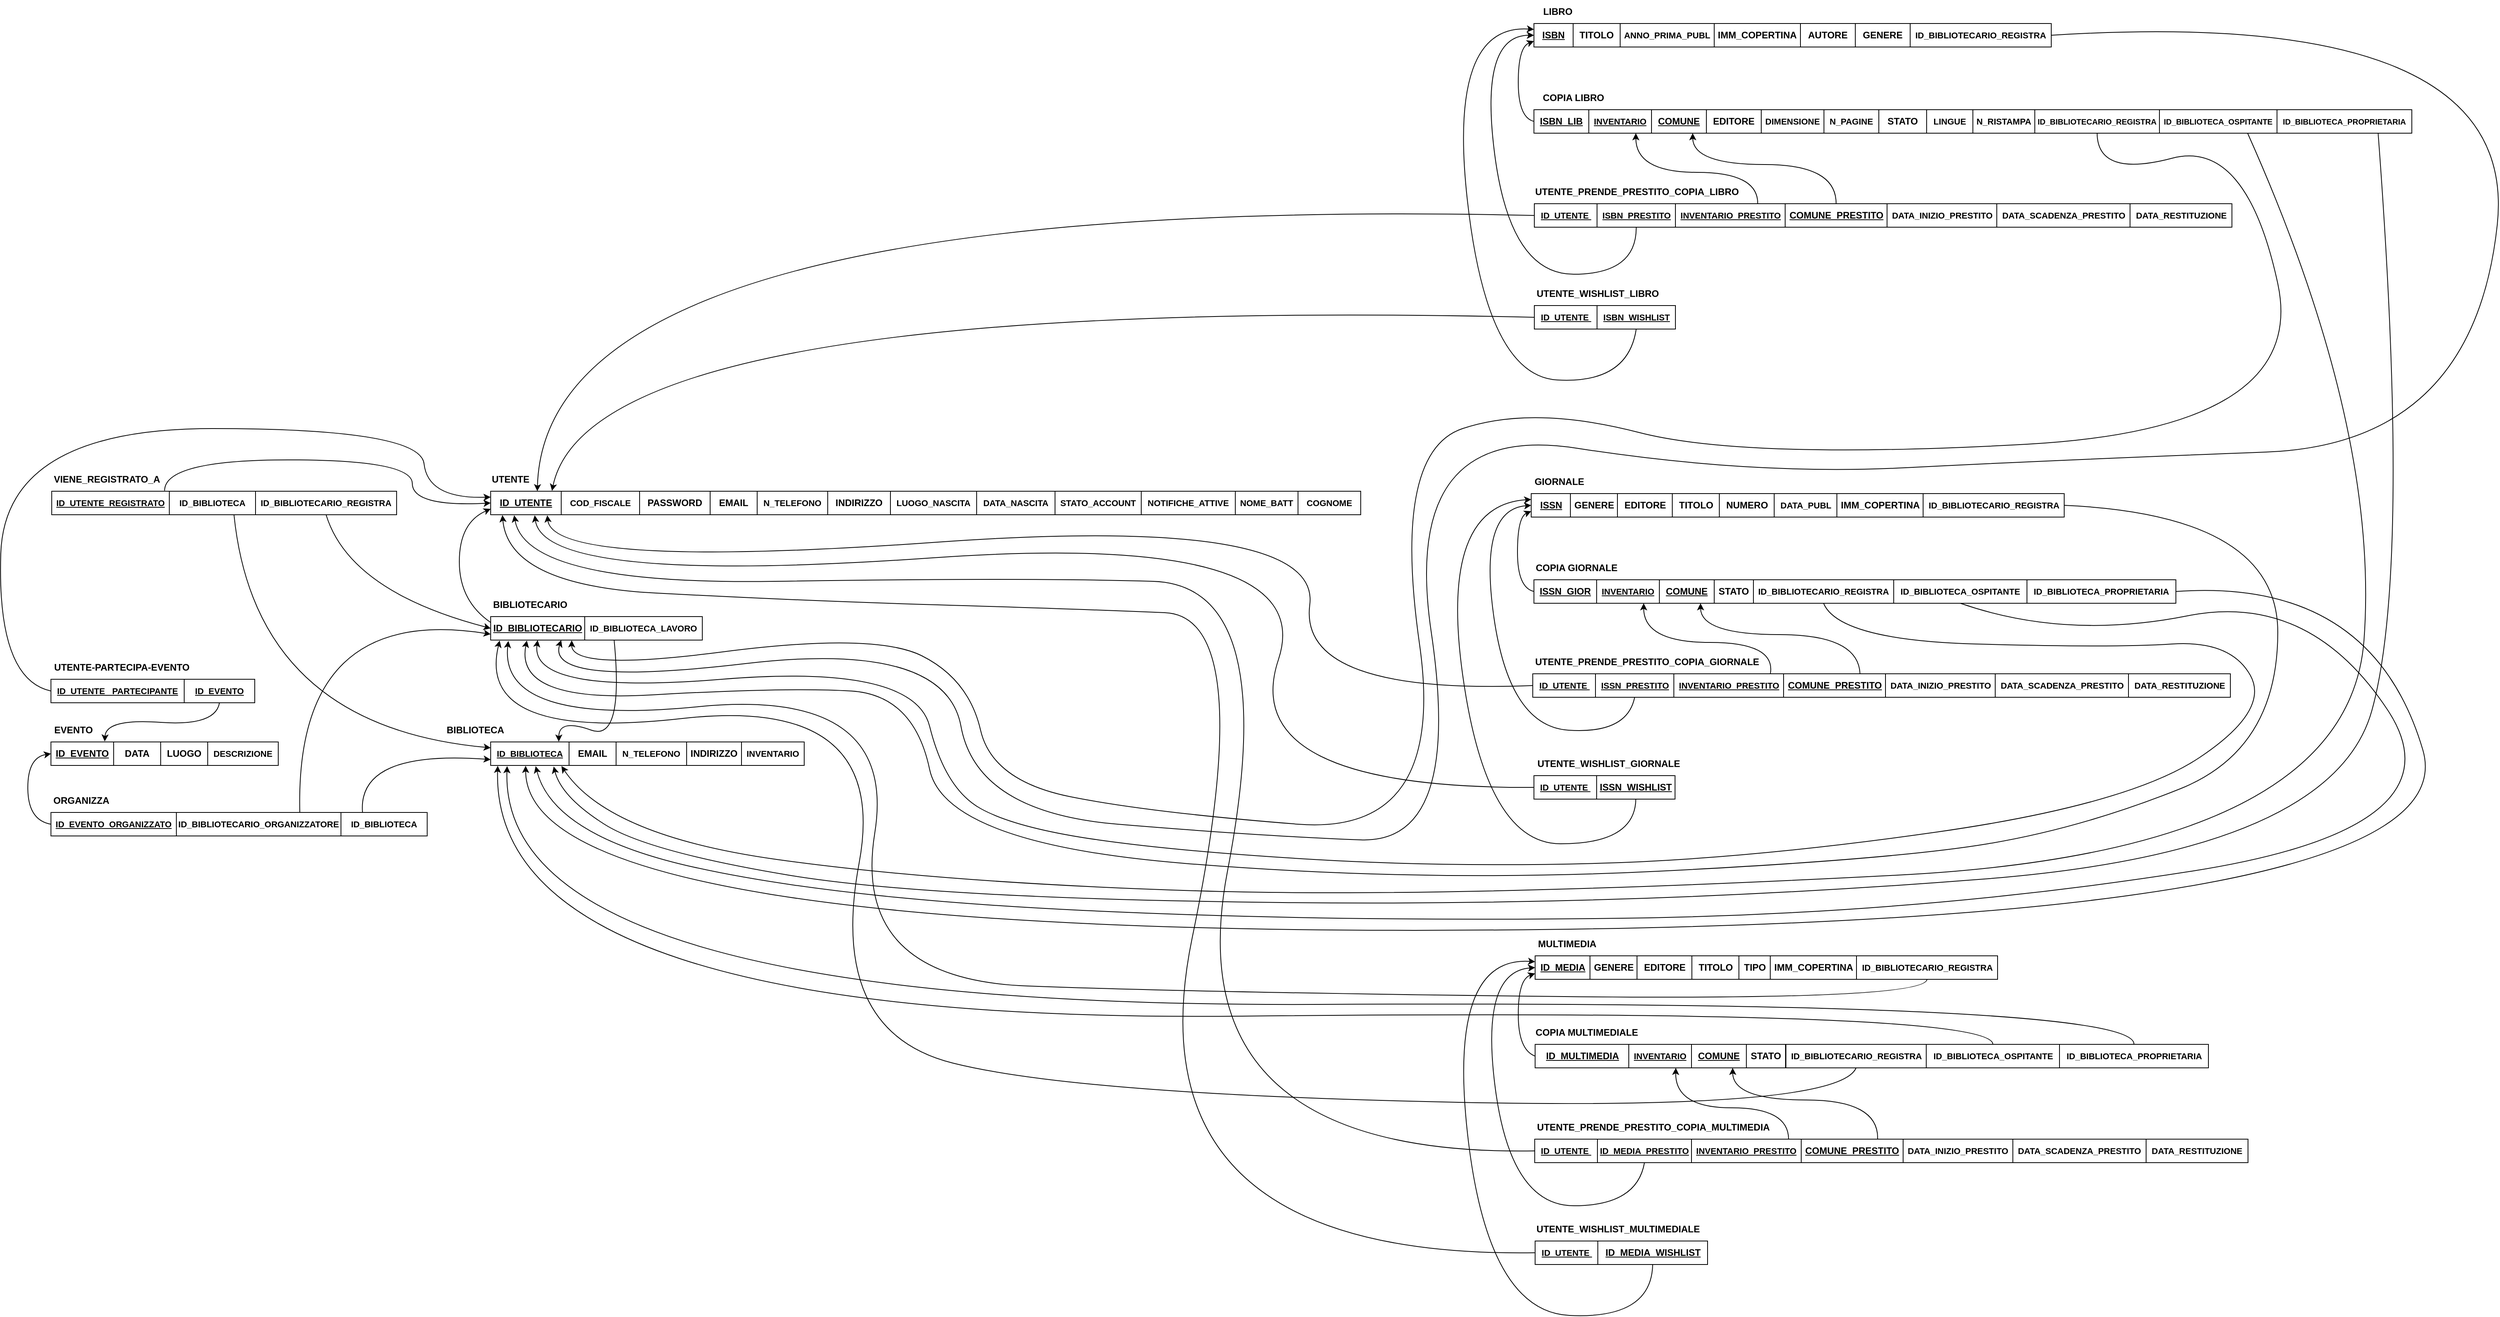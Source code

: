 <mxfile version="24.4.6" type="device">
  <diagram name="Pagina-1" id="ktEf_4U4YzZxbjqcMryV">
    <mxGraphModel dx="2763" dy="1759" grid="1" gridSize="10" guides="1" tooltips="1" connect="1" arrows="1" fold="1" page="1" pageScale="1" pageWidth="1169" pageHeight="827" math="0" shadow="0">
      <root>
        <mxCell id="0" />
        <mxCell id="1" parent="0" />
        <mxCell id="e0Iiw-6yV6Ac_-cYkG5h-1" value="&lt;b&gt;&lt;u&gt;ID_UTENTE&lt;/u&gt;&lt;/b&gt;" style="whiteSpace=wrap;html=1;align=center;" parent="1" vertex="1">
          <mxGeometry x="-210" y="87" width="90" height="30" as="geometry" />
        </mxCell>
        <mxCell id="e0Iiw-6yV6Ac_-cYkG5h-2" value="&lt;b&gt;UTENTE&lt;/b&gt;" style="text;html=1;align=center;verticalAlign=middle;resizable=0;points=[];autosize=1;strokeColor=none;fillColor=none;" parent="1" vertex="1">
          <mxGeometry x="-220" y="57" width="70" height="30" as="geometry" />
        </mxCell>
        <mxCell id="e0Iiw-6yV6Ac_-cYkG5h-3" value="&lt;b&gt;&lt;font style=&quot;font-size: 11px;&quot;&gt;COD_FISCALE&lt;/font&gt;&lt;/b&gt;" style="whiteSpace=wrap;html=1;align=center;" parent="1" vertex="1">
          <mxGeometry x="-120" y="87" width="100" height="30" as="geometry" />
        </mxCell>
        <mxCell id="e0Iiw-6yV6Ac_-cYkG5h-5" value="&lt;b&gt;PASSWORD&lt;/b&gt;" style="whiteSpace=wrap;html=1;align=center;" parent="1" vertex="1">
          <mxGeometry x="-20" y="87" width="90" height="30" as="geometry" />
        </mxCell>
        <mxCell id="e0Iiw-6yV6Ac_-cYkG5h-6" value="&lt;b&gt;EMAIL&lt;/b&gt;" style="whiteSpace=wrap;html=1;align=center;" parent="1" vertex="1">
          <mxGeometry x="70" y="87" width="60" height="30" as="geometry" />
        </mxCell>
        <mxCell id="e0Iiw-6yV6Ac_-cYkG5h-7" value="&lt;b style=&quot;font-size: 11px;&quot;&gt;N_TELEFONO&lt;/b&gt;" style="whiteSpace=wrap;html=1;align=center;" parent="1" vertex="1">
          <mxGeometry x="130" y="87" width="90" height="30" as="geometry" />
        </mxCell>
        <mxCell id="e0Iiw-6yV6Ac_-cYkG5h-8" value="&lt;b&gt;INDIRIZZO&lt;/b&gt;" style="whiteSpace=wrap;html=1;align=center;" parent="1" vertex="1">
          <mxGeometry x="220" y="87" width="80" height="30" as="geometry" />
        </mxCell>
        <mxCell id="e0Iiw-6yV6Ac_-cYkG5h-9" value="&lt;b style=&quot;font-size: 11px;&quot;&gt;LUOGO_NASCITA&lt;/b&gt;" style="whiteSpace=wrap;html=1;align=center;" parent="1" vertex="1">
          <mxGeometry x="300" y="87" width="110" height="30" as="geometry" />
        </mxCell>
        <mxCell id="e0Iiw-6yV6Ac_-cYkG5h-10" value="&lt;b style=&quot;font-size: 11px;&quot;&gt;DATA_NASCITA&lt;/b&gt;" style="whiteSpace=wrap;html=1;align=center;" parent="1" vertex="1">
          <mxGeometry x="410" y="87" width="100" height="30" as="geometry" />
        </mxCell>
        <mxCell id="e0Iiw-6yV6Ac_-cYkG5h-11" value="&lt;b style=&quot;font-size: 11px;&quot;&gt;STATO_ACCOUNT&lt;/b&gt;" style="whiteSpace=wrap;html=1;align=center;" parent="1" vertex="1">
          <mxGeometry x="510" y="87" width="110" height="30" as="geometry" />
        </mxCell>
        <mxCell id="e0Iiw-6yV6Ac_-cYkG5h-12" value="&lt;b style=&quot;font-size: 11px;&quot;&gt;NOTIFICHE_ATTIVE&lt;/b&gt;" style="whiteSpace=wrap;html=1;align=center;" parent="1" vertex="1">
          <mxGeometry x="620" y="87" width="120" height="30" as="geometry" />
        </mxCell>
        <mxCell id="e0Iiw-6yV6Ac_-cYkG5h-13" value="&lt;b style=&quot;font-size: 11px;&quot;&gt;NOME_BATT&lt;/b&gt;" style="whiteSpace=wrap;html=1;align=center;" parent="1" vertex="1">
          <mxGeometry x="740" y="87" width="80" height="30" as="geometry" />
        </mxCell>
        <mxCell id="e0Iiw-6yV6Ac_-cYkG5h-14" value="&lt;b style=&quot;font-size: 11px;&quot;&gt;COGNOME&lt;/b&gt;" style="whiteSpace=wrap;html=1;align=center;" parent="1" vertex="1">
          <mxGeometry x="820" y="87" width="80" height="30" as="geometry" />
        </mxCell>
        <mxCell id="e0Iiw-6yV6Ac_-cYkG5h-15" value="&lt;b&gt;&lt;u&gt;ID_BIBLIOTECARIO&lt;/u&gt;&lt;/b&gt;" style="whiteSpace=wrap;html=1;align=center;" parent="1" vertex="1">
          <mxGeometry x="-210" y="247" width="120" height="30" as="geometry" />
        </mxCell>
        <mxCell id="e0Iiw-6yV6Ac_-cYkG5h-16" value="&lt;b style=&quot;font-size: 11px;&quot;&gt;ID_BIBLIOTECA_LAVORO&lt;/b&gt;" style="whiteSpace=wrap;html=1;align=center;" parent="1" vertex="1">
          <mxGeometry x="-90" y="247" width="150" height="30" as="geometry" />
        </mxCell>
        <mxCell id="e0Iiw-6yV6Ac_-cYkG5h-17" value="&lt;b&gt;BIBLIOTECARIO&lt;/b&gt;" style="text;html=1;align=center;verticalAlign=middle;resizable=0;points=[];autosize=1;strokeColor=none;fillColor=none;" parent="1" vertex="1">
          <mxGeometry x="-220" y="217" width="120" height="30" as="geometry" />
        </mxCell>
        <mxCell id="e0Iiw-6yV6Ac_-cYkG5h-18" value="&lt;b style=&quot;font-size: 11px;&quot;&gt;&lt;u&gt;ID_BIBLIOTECA&lt;/u&gt;&lt;/b&gt;" style="whiteSpace=wrap;html=1;align=center;" parent="1" vertex="1">
          <mxGeometry x="-210" y="407" width="100" height="30" as="geometry" />
        </mxCell>
        <mxCell id="e0Iiw-6yV6Ac_-cYkG5h-19" value="&lt;b&gt;&lt;font style=&quot;font-size: 12px;&quot;&gt;EMAIL&lt;/font&gt;&lt;/b&gt;" style="whiteSpace=wrap;html=1;align=center;" parent="1" vertex="1">
          <mxGeometry x="-110" y="407" width="60" height="30" as="geometry" />
        </mxCell>
        <mxCell id="e0Iiw-6yV6Ac_-cYkG5h-22" value="&lt;b&gt;&lt;font style=&quot;font-size: 11px;&quot;&gt;N_TELEFONO&lt;/font&gt;&lt;/b&gt;" style="whiteSpace=wrap;html=1;align=center;" parent="1" vertex="1">
          <mxGeometry x="-50" y="407" width="90" height="30" as="geometry" />
        </mxCell>
        <mxCell id="e0Iiw-6yV6Ac_-cYkG5h-23" value="&lt;b&gt;&lt;font style=&quot;font-size: 12px;&quot;&gt;INDIRIZZO&lt;/font&gt;&lt;/b&gt;" style="whiteSpace=wrap;html=1;align=center;" parent="1" vertex="1">
          <mxGeometry x="40" y="407" width="70" height="30" as="geometry" />
        </mxCell>
        <mxCell id="e0Iiw-6yV6Ac_-cYkG5h-24" value="&lt;b&gt;&lt;font style=&quot;font-size: 11px;&quot;&gt;INVENTARIO&lt;/font&gt;&lt;/b&gt;" style="whiteSpace=wrap;html=1;align=center;" parent="1" vertex="1">
          <mxGeometry x="110" y="407" width="80" height="30" as="geometry" />
        </mxCell>
        <mxCell id="e0Iiw-6yV6Ac_-cYkG5h-25" value="&lt;b&gt;BIBLIOTECA&lt;/b&gt;" style="text;html=1;align=center;verticalAlign=middle;resizable=0;points=[];autosize=1;strokeColor=none;fillColor=none;" parent="1" vertex="1">
          <mxGeometry x="-280" y="377" width="100" height="30" as="geometry" />
        </mxCell>
        <mxCell id="e0Iiw-6yV6Ac_-cYkG5h-26" value="&lt;b&gt;&amp;nbsp; EVENTO&lt;/b&gt;" style="text;html=1;align=center;verticalAlign=middle;resizable=0;points=[];autosize=1;strokeColor=none;fillColor=none;" parent="1" vertex="1">
          <mxGeometry x="-786" y="377" width="80" height="30" as="geometry" />
        </mxCell>
        <mxCell id="e0Iiw-6yV6Ac_-cYkG5h-27" value="&lt;b&gt;&lt;u&gt;ID_EVENTO&lt;/u&gt;&lt;/b&gt;" style="whiteSpace=wrap;html=1;align=center;" parent="1" vertex="1">
          <mxGeometry x="-771" y="407" width="80" height="30" as="geometry" />
        </mxCell>
        <mxCell id="e0Iiw-6yV6Ac_-cYkG5h-28" value="&lt;b&gt;&lt;font style=&quot;font-size: 12px;&quot;&gt;DATA&lt;/font&gt;&lt;/b&gt;" style="whiteSpace=wrap;html=1;align=center;" parent="1" vertex="1">
          <mxGeometry x="-691" y="407" width="60" height="30" as="geometry" />
        </mxCell>
        <mxCell id="e0Iiw-6yV6Ac_-cYkG5h-29" value="&lt;b&gt;&lt;font style=&quot;font-size: 12px;&quot;&gt;LUOGO&lt;/font&gt;&lt;/b&gt;" style="whiteSpace=wrap;html=1;align=center;" parent="1" vertex="1">
          <mxGeometry x="-631" y="407" width="60" height="30" as="geometry" />
        </mxCell>
        <mxCell id="e0Iiw-6yV6Ac_-cYkG5h-30" value="&lt;b&gt;&lt;font style=&quot;font-size: 11px;&quot;&gt;DESCRIZIONE&lt;/font&gt;&lt;/b&gt;" style="whiteSpace=wrap;html=1;align=center;" parent="1" vertex="1">
          <mxGeometry x="-571" y="407" width="90" height="30" as="geometry" />
        </mxCell>
        <mxCell id="e0Iiw-6yV6Ac_-cYkG5h-31" value="&lt;b&gt;&lt;u&gt;ISBN&lt;/u&gt;&lt;/b&gt;" style="whiteSpace=wrap;html=1;align=center;" parent="1" vertex="1">
          <mxGeometry x="1121" y="-510" width="50" height="30" as="geometry" />
        </mxCell>
        <mxCell id="e0Iiw-6yV6Ac_-cYkG5h-32" value="&lt;b&gt;TITOLO&lt;/b&gt;" style="whiteSpace=wrap;html=1;align=center;" parent="1" vertex="1">
          <mxGeometry x="1171" y="-510" width="60" height="30" as="geometry" />
        </mxCell>
        <mxCell id="e0Iiw-6yV6Ac_-cYkG5h-33" value="&lt;b style=&quot;font-size: 11px;&quot;&gt;ANNO_PRIMA_PUBL&lt;/b&gt;" style="whiteSpace=wrap;html=1;align=center;" parent="1" vertex="1">
          <mxGeometry x="1231" y="-510" width="120" height="30" as="geometry" />
        </mxCell>
        <mxCell id="e0Iiw-6yV6Ac_-cYkG5h-34" value="&lt;b&gt;IMM_COPERTINA&lt;/b&gt;" style="whiteSpace=wrap;html=1;align=center;" parent="1" vertex="1">
          <mxGeometry x="1351" y="-510" width="110" height="30" as="geometry" />
        </mxCell>
        <mxCell id="e0Iiw-6yV6Ac_-cYkG5h-35" value="&lt;b&gt;AUTORE&lt;/b&gt;" style="whiteSpace=wrap;html=1;align=center;" parent="1" vertex="1">
          <mxGeometry x="1461" y="-510" width="70" height="30" as="geometry" />
        </mxCell>
        <mxCell id="e0Iiw-6yV6Ac_-cYkG5h-36" value="&lt;b&gt;GENERE&lt;/b&gt;" style="whiteSpace=wrap;html=1;align=center;" parent="1" vertex="1">
          <mxGeometry x="1531" y="-510" width="70" height="30" as="geometry" />
        </mxCell>
        <mxCell id="e0Iiw-6yV6Ac_-cYkG5h-38" value="&lt;b&gt;&lt;font style=&quot;font-size: 11px;&quot;&gt;ID_BIBLIOTECARIO_REGISTRA&lt;/font&gt;&lt;/b&gt;" style="whiteSpace=wrap;html=1;align=center;" parent="1" vertex="1">
          <mxGeometry x="1601" y="-510" width="180" height="30" as="geometry" />
        </mxCell>
        <mxCell id="e0Iiw-6yV6Ac_-cYkG5h-39" value="&lt;b&gt;LIBRO&lt;/b&gt;" style="text;html=1;align=center;verticalAlign=middle;resizable=0;points=[];autosize=1;strokeColor=none;fillColor=none;" parent="1" vertex="1">
          <mxGeometry x="1121" y="-540" width="60" height="30" as="geometry" />
        </mxCell>
        <mxCell id="e0Iiw-6yV6Ac_-cYkG5h-40" value="&lt;b&gt;&lt;u&gt;ISBN_LIB&lt;/u&gt;&lt;/b&gt;" style="whiteSpace=wrap;html=1;align=center;" parent="1" vertex="1">
          <mxGeometry x="1121" y="-400" width="70" height="30" as="geometry" />
        </mxCell>
        <mxCell id="e0Iiw-6yV6Ac_-cYkG5h-41" value="&lt;b&gt;&lt;u&gt;&lt;font style=&quot;font-size: 11px;&quot;&gt;INVENTARIO&lt;/font&gt;&lt;/u&gt;&lt;/b&gt;" style="whiteSpace=wrap;html=1;align=center;" parent="1" vertex="1">
          <mxGeometry x="1191" y="-400" width="80" height="30" as="geometry" />
        </mxCell>
        <mxCell id="e0Iiw-6yV6Ac_-cYkG5h-42" value="&lt;b&gt;&lt;u&gt;COMUNE&lt;/u&gt;&lt;/b&gt;" style="whiteSpace=wrap;html=1;align=center;" parent="1" vertex="1">
          <mxGeometry x="1271" y="-400" width="70" height="30" as="geometry" />
        </mxCell>
        <mxCell id="e0Iiw-6yV6Ac_-cYkG5h-43" value="&lt;b&gt;EDITORE&lt;/b&gt;" style="whiteSpace=wrap;html=1;align=center;" parent="1" vertex="1">
          <mxGeometry x="1341" y="-400" width="70" height="30" as="geometry" />
        </mxCell>
        <mxCell id="e0Iiw-6yV6Ac_-cYkG5h-44" value="&lt;b&gt;&lt;font style=&quot;font-size: 11px;&quot;&gt;DIMENSIONE&lt;/font&gt;&lt;/b&gt;" style="whiteSpace=wrap;html=1;align=center;" parent="1" vertex="1">
          <mxGeometry x="1411" y="-400" width="80" height="30" as="geometry" />
        </mxCell>
        <mxCell id="e0Iiw-6yV6Ac_-cYkG5h-45" value="&lt;b&gt;&lt;font style=&quot;font-size: 11px;&quot;&gt;N_PAGINE&lt;/font&gt;&lt;/b&gt;" style="whiteSpace=wrap;html=1;align=center;" parent="1" vertex="1">
          <mxGeometry x="1491" y="-400" width="70" height="30" as="geometry" />
        </mxCell>
        <mxCell id="e0Iiw-6yV6Ac_-cYkG5h-46" value="&lt;b&gt;STATO&lt;/b&gt;" style="whiteSpace=wrap;html=1;align=center;" parent="1" vertex="1">
          <mxGeometry x="1561" y="-400" width="61" height="30" as="geometry" />
        </mxCell>
        <mxCell id="e0Iiw-6yV6Ac_-cYkG5h-47" value="&lt;b&gt;&lt;font style=&quot;font-size: 11px;&quot;&gt;LINGUE&lt;/font&gt;&lt;/b&gt;" style="whiteSpace=wrap;html=1;align=center;" parent="1" vertex="1">
          <mxGeometry x="1622" y="-400" width="59" height="30" as="geometry" />
        </mxCell>
        <mxCell id="e0Iiw-6yV6Ac_-cYkG5h-48" value="&lt;b&gt;&lt;font style=&quot;font-size: 11px;&quot;&gt;N_RISTAMPA&lt;/font&gt;&lt;/b&gt;" style="whiteSpace=wrap;html=1;align=center;" parent="1" vertex="1">
          <mxGeometry x="1681" y="-400" width="79" height="30" as="geometry" />
        </mxCell>
        <mxCell id="e0Iiw-6yV6Ac_-cYkG5h-50" value="&lt;b&gt;&lt;font style=&quot;font-size: 10px;&quot;&gt;ID_BIBLIOTECARIO_REGISTRA&lt;/font&gt;&lt;/b&gt;" style="whiteSpace=wrap;html=1;align=center;" parent="1" vertex="1">
          <mxGeometry x="1760" y="-400" width="159" height="30" as="geometry" />
        </mxCell>
        <mxCell id="e0Iiw-6yV6Ac_-cYkG5h-51" value="&lt;b style=&quot;&quot;&gt;&lt;font style=&quot;font-size: 10px;&quot;&gt;ID_BIBLIOTECA_OSPITANTE&lt;/font&gt;&lt;/b&gt;" style="whiteSpace=wrap;html=1;align=center;" parent="1" vertex="1">
          <mxGeometry x="1919" y="-400" width="150" height="30" as="geometry" />
        </mxCell>
        <mxCell id="e0Iiw-6yV6Ac_-cYkG5h-52" value="&lt;b style=&quot;&quot;&gt;&lt;font style=&quot;font-size: 10px;&quot;&gt;ID_BIBLIOTECA_PROPRIETARIA&lt;/font&gt;&lt;/b&gt;" style="whiteSpace=wrap;html=1;align=center;" parent="1" vertex="1">
          <mxGeometry x="2069" y="-400" width="172" height="30" as="geometry" />
        </mxCell>
        <mxCell id="e0Iiw-6yV6Ac_-cYkG5h-53" value="&lt;b&gt;COPIA LIBRO&lt;/b&gt;" style="text;html=1;align=center;verticalAlign=middle;resizable=0;points=[];autosize=1;strokeColor=none;fillColor=none;" parent="1" vertex="1">
          <mxGeometry x="1121" y="-430" width="100" height="30" as="geometry" />
        </mxCell>
        <mxCell id="e0Iiw-6yV6Ac_-cYkG5h-54" value="&lt;b&gt;&lt;u&gt;ISSN&lt;/u&gt;&lt;/b&gt;" style="whiteSpace=wrap;html=1;align=center;" parent="1" vertex="1">
          <mxGeometry x="1117.5" y="90" width="50" height="30" as="geometry" />
        </mxCell>
        <mxCell id="e0Iiw-6yV6Ac_-cYkG5h-55" value="&lt;b&gt;GENERE&lt;/b&gt;" style="whiteSpace=wrap;html=1;align=center;" parent="1" vertex="1">
          <mxGeometry x="1167.5" y="90" width="60" height="30" as="geometry" />
        </mxCell>
        <mxCell id="e0Iiw-6yV6Ac_-cYkG5h-56" value="&lt;b&gt;EDITORE&lt;/b&gt;" style="whiteSpace=wrap;html=1;align=center;" parent="1" vertex="1">
          <mxGeometry x="1227.5" y="90" width="70" height="30" as="geometry" />
        </mxCell>
        <mxCell id="e0Iiw-6yV6Ac_-cYkG5h-57" value="&lt;b&gt;TITOLO&lt;/b&gt;" style="whiteSpace=wrap;html=1;align=center;" parent="1" vertex="1">
          <mxGeometry x="1297.5" y="90" width="60" height="30" as="geometry" />
        </mxCell>
        <mxCell id="e0Iiw-6yV6Ac_-cYkG5h-60" value="&lt;b&gt;NUMERO&lt;/b&gt;" style="whiteSpace=wrap;html=1;align=center;" parent="1" vertex="1">
          <mxGeometry x="1357.5" y="90" width="70" height="30" as="geometry" />
        </mxCell>
        <mxCell id="e0Iiw-6yV6Ac_-cYkG5h-61" value="&lt;b style=&quot;font-size: 11px;&quot;&gt;DATA_PUBL&lt;/b&gt;" style="whiteSpace=wrap;html=1;align=center;" parent="1" vertex="1">
          <mxGeometry x="1427.5" y="90" width="80" height="30" as="geometry" />
        </mxCell>
        <mxCell id="e0Iiw-6yV6Ac_-cYkG5h-63" value="&lt;b&gt;IMM_COPERTINA&lt;/b&gt;" style="whiteSpace=wrap;html=1;align=center;" parent="1" vertex="1">
          <mxGeometry x="1507.5" y="90" width="110" height="30" as="geometry" />
        </mxCell>
        <mxCell id="e0Iiw-6yV6Ac_-cYkG5h-65" value="&lt;b&gt;&lt;font style=&quot;font-size: 11px;&quot;&gt;ID_BIBLIOTECARIO_REGISTRA&lt;/font&gt;&lt;/b&gt;" style="whiteSpace=wrap;html=1;align=center;" parent="1" vertex="1">
          <mxGeometry x="1617.5" y="90" width="180" height="30" as="geometry" />
        </mxCell>
        <mxCell id="e0Iiw-6yV6Ac_-cYkG5h-66" value="&lt;b&gt;GIORNALE&lt;/b&gt;" style="text;html=1;align=center;verticalAlign=middle;resizable=0;points=[];autosize=1;strokeColor=none;fillColor=none;" parent="1" vertex="1">
          <mxGeometry x="1107.5" y="60" width="90" height="30" as="geometry" />
        </mxCell>
        <mxCell id="e0Iiw-6yV6Ac_-cYkG5h-67" value="&lt;b&gt;&lt;u&gt;ISSN_GIOR&lt;/u&gt;&lt;/b&gt;" style="whiteSpace=wrap;html=1;align=center;" parent="1" vertex="1">
          <mxGeometry x="1121" y="200" width="80" height="30" as="geometry" />
        </mxCell>
        <mxCell id="e0Iiw-6yV6Ac_-cYkG5h-68" value="&lt;b&gt;&lt;u&gt;&lt;font style=&quot;font-size: 11px;&quot;&gt;INVENTARIO&lt;/font&gt;&lt;/u&gt;&lt;/b&gt;" style="whiteSpace=wrap;html=1;align=center;" parent="1" vertex="1">
          <mxGeometry x="1201" y="200" width="80" height="30" as="geometry" />
        </mxCell>
        <mxCell id="e0Iiw-6yV6Ac_-cYkG5h-69" value="&lt;b&gt;&lt;u&gt;COMUNE&lt;/u&gt;&lt;/b&gt;" style="whiteSpace=wrap;html=1;align=center;" parent="1" vertex="1">
          <mxGeometry x="1281" y="200" width="70" height="30" as="geometry" />
        </mxCell>
        <mxCell id="e0Iiw-6yV6Ac_-cYkG5h-70" value="&lt;b&gt;COPIA GIORNALE&lt;/b&gt;" style="text;html=1;align=center;verticalAlign=middle;resizable=0;points=[];autosize=1;strokeColor=none;fillColor=none;" parent="1" vertex="1">
          <mxGeometry x="1110" y="170" width="130" height="30" as="geometry" />
        </mxCell>
        <mxCell id="e0Iiw-6yV6Ac_-cYkG5h-71" value="&lt;b&gt;STATO&lt;/b&gt;" style="whiteSpace=wrap;html=1;align=center;" parent="1" vertex="1">
          <mxGeometry x="1351" y="200" width="50" height="30" as="geometry" />
        </mxCell>
        <mxCell id="e0Iiw-6yV6Ac_-cYkG5h-73" value="&lt;b&gt;&lt;font style=&quot;font-size: 11px;&quot;&gt;ID_BIBLIOTECARIO_REGISTRA&lt;/font&gt;&lt;/b&gt;" style="whiteSpace=wrap;html=1;align=center;" parent="1" vertex="1">
          <mxGeometry x="1401" y="200" width="179" height="30" as="geometry" />
        </mxCell>
        <mxCell id="e0Iiw-6yV6Ac_-cYkG5h-74" value="&lt;b style=&quot;&quot;&gt;&lt;font style=&quot;font-size: 11px;&quot;&gt;ID_BIBLIOTECA_OSPITANTE&lt;/font&gt;&lt;/b&gt;" style="whiteSpace=wrap;html=1;align=center;" parent="1" vertex="1">
          <mxGeometry x="1580" y="200" width="170" height="30" as="geometry" />
        </mxCell>
        <mxCell id="e0Iiw-6yV6Ac_-cYkG5h-75" value="&lt;b style=&quot;&quot;&gt;&lt;font style=&quot;font-size: 11px;&quot;&gt;ID_BIBLIOTECA_PROPRIETARIA&lt;/font&gt;&lt;/b&gt;" style="whiteSpace=wrap;html=1;align=center;" parent="1" vertex="1">
          <mxGeometry x="1750" y="200" width="190" height="30" as="geometry" />
        </mxCell>
        <mxCell id="e0Iiw-6yV6Ac_-cYkG5h-77" value="&lt;b&gt;&lt;u&gt;ID_MEDIA&lt;/u&gt;&lt;/b&gt;" style="whiteSpace=wrap;html=1;align=center;" parent="1" vertex="1">
          <mxGeometry x="1122.5" y="680" width="70" height="30" as="geometry" />
        </mxCell>
        <mxCell id="e0Iiw-6yV6Ac_-cYkG5h-78" value="&lt;b&gt;GENERE&lt;/b&gt;" style="whiteSpace=wrap;html=1;align=center;" parent="1" vertex="1">
          <mxGeometry x="1192.5" y="680" width="60" height="30" as="geometry" />
        </mxCell>
        <mxCell id="e0Iiw-6yV6Ac_-cYkG5h-79" value="&lt;b&gt;EDITORE&lt;/b&gt;" style="whiteSpace=wrap;html=1;align=center;" parent="1" vertex="1">
          <mxGeometry x="1252.5" y="680" width="70" height="30" as="geometry" />
        </mxCell>
        <mxCell id="e0Iiw-6yV6Ac_-cYkG5h-80" value="&lt;b&gt;TITOLO&lt;/b&gt;" style="whiteSpace=wrap;html=1;align=center;" parent="1" vertex="1">
          <mxGeometry x="1322.5" y="680" width="60" height="30" as="geometry" />
        </mxCell>
        <mxCell id="e0Iiw-6yV6Ac_-cYkG5h-81" value="&lt;b&gt;TIPO&lt;/b&gt;" style="whiteSpace=wrap;html=1;align=center;" parent="1" vertex="1">
          <mxGeometry x="1382.5" y="680" width="40" height="30" as="geometry" />
        </mxCell>
        <mxCell id="e0Iiw-6yV6Ac_-cYkG5h-82" value="&lt;b&gt;IMM_COPERTINA&lt;/b&gt;" style="whiteSpace=wrap;html=1;align=center;" parent="1" vertex="1">
          <mxGeometry x="1422.5" y="680" width="110" height="30" as="geometry" />
        </mxCell>
        <mxCell id="e0Iiw-6yV6Ac_-cYkG5h-83" value="&lt;b&gt;&lt;font style=&quot;font-size: 11px;&quot;&gt;ID_BIBLIOTECARIO_REGISTRA&lt;/font&gt;&lt;/b&gt;" style="whiteSpace=wrap;html=1;align=center;" parent="1" vertex="1">
          <mxGeometry x="1532.5" y="680" width="180" height="30" as="geometry" />
        </mxCell>
        <mxCell id="e0Iiw-6yV6Ac_-cYkG5h-84" value="&lt;b&gt;MULTIMEDIA&lt;/b&gt;" style="text;html=1;align=center;verticalAlign=middle;resizable=0;points=[];autosize=1;strokeColor=none;fillColor=none;" parent="1" vertex="1">
          <mxGeometry x="1112.5" y="650" width="100" height="30" as="geometry" />
        </mxCell>
        <mxCell id="e0Iiw-6yV6Ac_-cYkG5h-85" value="&lt;b&gt;&lt;u&gt;ID_MULTIMEDIA&lt;/u&gt;&lt;/b&gt;" style="whiteSpace=wrap;html=1;align=center;" parent="1" vertex="1">
          <mxGeometry x="1122.5" y="793" width="119.5" height="30" as="geometry" />
        </mxCell>
        <mxCell id="e0Iiw-6yV6Ac_-cYkG5h-86" value="&lt;b&gt;&lt;u&gt;&lt;font style=&quot;font-size: 11px;&quot;&gt;INVENTARIO&lt;/font&gt;&lt;/u&gt;&lt;/b&gt;" style="whiteSpace=wrap;html=1;align=center;" parent="1" vertex="1">
          <mxGeometry x="1242" y="793" width="80" height="30" as="geometry" />
        </mxCell>
        <mxCell id="e0Iiw-6yV6Ac_-cYkG5h-87" value="&lt;b&gt;&lt;u&gt;COMUNE&lt;/u&gt;&lt;/b&gt;" style="whiteSpace=wrap;html=1;align=center;" parent="1" vertex="1">
          <mxGeometry x="1322" y="793" width="70" height="30" as="geometry" />
        </mxCell>
        <mxCell id="e0Iiw-6yV6Ac_-cYkG5h-88" value="&lt;b&gt;STATO&lt;/b&gt;" style="whiteSpace=wrap;html=1;align=center;" parent="1" vertex="1">
          <mxGeometry x="1392" y="793" width="50" height="30" as="geometry" />
        </mxCell>
        <mxCell id="e0Iiw-6yV6Ac_-cYkG5h-89" value="&lt;b&gt;&lt;font style=&quot;font-size: 11px;&quot;&gt;ID_BIBLIOTECARIO_REGISTRA&lt;/font&gt;&lt;/b&gt;" style="whiteSpace=wrap;html=1;align=center;" parent="1" vertex="1">
          <mxGeometry x="1442.5" y="793" width="179" height="30" as="geometry" />
        </mxCell>
        <mxCell id="e0Iiw-6yV6Ac_-cYkG5h-90" value="&lt;b style=&quot;&quot;&gt;&lt;font style=&quot;font-size: 11px;&quot;&gt;ID_BIBLIOTECA_OSPITANTE&lt;/font&gt;&lt;/b&gt;" style="whiteSpace=wrap;html=1;align=center;" parent="1" vertex="1">
          <mxGeometry x="1621.5" y="793" width="170" height="30" as="geometry" />
        </mxCell>
        <mxCell id="e0Iiw-6yV6Ac_-cYkG5h-91" value="&lt;b style=&quot;&quot;&gt;&lt;font style=&quot;font-size: 11px;&quot;&gt;ID_BIBLIOTECA_PROPRIETARIA&lt;/font&gt;&lt;/b&gt;" style="whiteSpace=wrap;html=1;align=center;" parent="1" vertex="1">
          <mxGeometry x="1791.5" y="793" width="190" height="30" as="geometry" />
        </mxCell>
        <mxCell id="e0Iiw-6yV6Ac_-cYkG5h-92" value="&lt;b&gt;COPIA MULTIMEDIALE&lt;/b&gt;" style="text;html=1;align=center;verticalAlign=middle;resizable=0;points=[];autosize=1;strokeColor=none;fillColor=none;" parent="1" vertex="1">
          <mxGeometry x="1112.5" y="763" width="150" height="30" as="geometry" />
        </mxCell>
        <mxCell id="e0Iiw-6yV6Ac_-cYkG5h-94" value="&lt;b&gt;&lt;u&gt;&lt;font style=&quot;font-size: 11px;&quot;&gt;ID_UTENTE _PARTECIPANTE&lt;/font&gt;&lt;/u&gt;&lt;/b&gt;" style="whiteSpace=wrap;html=1;align=center;" parent="1" vertex="1">
          <mxGeometry x="-771" y="327" width="170" height="30" as="geometry" />
        </mxCell>
        <mxCell id="e0Iiw-6yV6Ac_-cYkG5h-95" value="&lt;b&gt;&lt;u&gt;&lt;font style=&quot;font-size: 11px;&quot;&gt;ID_EVENTO&lt;/font&gt;&lt;/u&gt;&lt;/b&gt;" style="whiteSpace=wrap;html=1;align=center;" parent="1" vertex="1">
          <mxGeometry x="-601" y="327" width="90" height="30" as="geometry" />
        </mxCell>
        <mxCell id="e0Iiw-6yV6Ac_-cYkG5h-96" value="&lt;b&gt;UTENTE-PARTECIPA-EVENTO&lt;/b&gt;" style="text;html=1;align=center;verticalAlign=middle;resizable=0;points=[];autosize=1;strokeColor=none;fillColor=none;" parent="1" vertex="1">
          <mxGeometry x="-781" y="297" width="200" height="30" as="geometry" />
        </mxCell>
        <mxCell id="e0Iiw-6yV6Ac_-cYkG5h-97" value="&lt;b&gt;UTENTE_WISHLIST_LIBRO&lt;/b&gt;" style="text;html=1;align=center;verticalAlign=middle;resizable=0;points=[];autosize=1;strokeColor=none;fillColor=none;" parent="1" vertex="1">
          <mxGeometry x="1111.5" y="-180" width="180" height="30" as="geometry" />
        </mxCell>
        <mxCell id="e0Iiw-6yV6Ac_-cYkG5h-98" value="&lt;b&gt;&lt;u&gt;&lt;font style=&quot;font-size: 11px;&quot;&gt;ID_UTENTE&amp;nbsp;&lt;/font&gt;&lt;/u&gt;&lt;/b&gt;" style="whiteSpace=wrap;html=1;align=center;" parent="1" vertex="1">
          <mxGeometry x="1121.5" y="-150" width="80" height="30" as="geometry" />
        </mxCell>
        <mxCell id="e0Iiw-6yV6Ac_-cYkG5h-99" value="&lt;b&gt;&lt;u&gt;&lt;font style=&quot;font-size: 11px;&quot;&gt;ISBN_WISHLIST&lt;/font&gt;&lt;/u&gt;&lt;/b&gt;" style="whiteSpace=wrap;html=1;align=center;" parent="1" vertex="1">
          <mxGeometry x="1201.5" y="-150" width="100" height="30" as="geometry" />
        </mxCell>
        <mxCell id="e0Iiw-6yV6Ac_-cYkG5h-100" value="&lt;b&gt;UTENTE_WISHLIST_GIORNALE&lt;/b&gt;" style="text;html=1;align=center;verticalAlign=middle;resizable=0;points=[];autosize=1;strokeColor=none;fillColor=none;" parent="1" vertex="1">
          <mxGeometry x="1111" y="420" width="210" height="30" as="geometry" />
        </mxCell>
        <mxCell id="e0Iiw-6yV6Ac_-cYkG5h-101" value="&lt;b&gt;&lt;u&gt;&lt;font style=&quot;font-size: 11px;&quot;&gt;ID_UTENTE&amp;nbsp;&lt;/font&gt;&lt;/u&gt;&lt;/b&gt;" style="whiteSpace=wrap;html=1;align=center;" parent="1" vertex="1">
          <mxGeometry x="1121" y="450" width="80" height="30" as="geometry" />
        </mxCell>
        <mxCell id="e0Iiw-6yV6Ac_-cYkG5h-102" value="&lt;b&gt;&lt;u&gt;&lt;font style=&quot;font-size: 12px;&quot;&gt;ISSN_&lt;/font&gt;WISHLIST&lt;/u&gt;&lt;/b&gt;" style="whiteSpace=wrap;html=1;align=center;" parent="1" vertex="1">
          <mxGeometry x="1201" y="450" width="100" height="30" as="geometry" />
        </mxCell>
        <mxCell id="e0Iiw-6yV6Ac_-cYkG5h-103" value="&lt;b&gt;UTENTE_WISHLIST_MULTIMEDIALE&lt;/b&gt;" style="text;html=1;align=center;verticalAlign=middle;resizable=0;points=[];autosize=1;strokeColor=none;fillColor=none;" parent="1" vertex="1">
          <mxGeometry x="1112.5" y="1014" width="230" height="30" as="geometry" />
        </mxCell>
        <mxCell id="e0Iiw-6yV6Ac_-cYkG5h-104" value="&lt;b&gt;&lt;u&gt;&lt;font style=&quot;font-size: 11px;&quot;&gt;ID_UTENTE&amp;nbsp;&lt;/font&gt;&lt;/u&gt;&lt;/b&gt;" style="whiteSpace=wrap;html=1;align=center;" parent="1" vertex="1">
          <mxGeometry x="1122.5" y="1044" width="80" height="30" as="geometry" />
        </mxCell>
        <mxCell id="e0Iiw-6yV6Ac_-cYkG5h-105" value="&lt;b&gt;&lt;u&gt;&lt;font style=&quot;font-size: 12px;&quot;&gt;ID_MEDIA_&lt;/font&gt;WISHLIST&lt;/u&gt;&lt;/b&gt;" style="whiteSpace=wrap;html=1;align=center;" parent="1" vertex="1">
          <mxGeometry x="1202.5" y="1044" width="140" height="30" as="geometry" />
        </mxCell>
        <mxCell id="e0Iiw-6yV6Ac_-cYkG5h-106" value="&lt;b&gt;&lt;u&gt;&lt;font style=&quot;font-size: 11px;&quot;&gt;ID_UTENTE&amp;nbsp;&lt;/font&gt;&lt;/u&gt;&lt;/b&gt;" style="whiteSpace=wrap;html=1;align=center;" parent="1" vertex="1">
          <mxGeometry x="1121.5" y="-280" width="80" height="30" as="geometry" />
        </mxCell>
        <mxCell id="e0Iiw-6yV6Ac_-cYkG5h-108" value="&lt;b&gt;UTENTE_PRENDE_PRESTITO_COPIA_LIBRO&lt;/b&gt;" style="text;html=1;align=center;verticalAlign=middle;resizable=0;points=[];autosize=1;strokeColor=none;fillColor=none;" parent="1" vertex="1">
          <mxGeometry x="1111.5" y="-310" width="280" height="30" as="geometry" />
        </mxCell>
        <mxCell id="e0Iiw-6yV6Ac_-cYkG5h-109" value="&lt;b&gt;&lt;u&gt;&lt;font style=&quot;font-size: 11px;&quot;&gt;ISBN_PRESTITO&lt;/font&gt;&lt;/u&gt;&lt;/b&gt;" style="whiteSpace=wrap;html=1;align=center;" parent="1" vertex="1">
          <mxGeometry x="1201.5" y="-280" width="100" height="30" as="geometry" />
        </mxCell>
        <mxCell id="e0Iiw-6yV6Ac_-cYkG5h-110" value="&lt;b&gt;&lt;u&gt;&lt;font style=&quot;font-size: 11px;&quot;&gt;INVENTARIO_PRESTITO&lt;/font&gt;&lt;/u&gt;&lt;/b&gt;" style="whiteSpace=wrap;html=1;align=center;" parent="1" vertex="1">
          <mxGeometry x="1301.5" y="-280" width="140" height="30" as="geometry" />
        </mxCell>
        <mxCell id="e0Iiw-6yV6Ac_-cYkG5h-111" value="&lt;b&gt;&lt;u&gt;COMUNE_PRESTITO&lt;/u&gt;&lt;/b&gt;" style="whiteSpace=wrap;html=1;align=center;" parent="1" vertex="1">
          <mxGeometry x="1441.5" y="-280" width="130" height="30" as="geometry" />
        </mxCell>
        <mxCell id="e0Iiw-6yV6Ac_-cYkG5h-114" value="&lt;b style=&quot;font-size: 11px;&quot;&gt;DATA_INIZIO_PRESTITO&lt;/b&gt;" style="whiteSpace=wrap;html=1;align=center;" parent="1" vertex="1">
          <mxGeometry x="1571.5" y="-280" width="140" height="30" as="geometry" />
        </mxCell>
        <mxCell id="e0Iiw-6yV6Ac_-cYkG5h-115" value="&lt;b style=&quot;font-size: 11px;&quot;&gt;DATA_SCADENZA_PRESTITO&lt;/b&gt;" style="whiteSpace=wrap;html=1;align=center;" parent="1" vertex="1">
          <mxGeometry x="1711.5" y="-280" width="170" height="30" as="geometry" />
        </mxCell>
        <mxCell id="e0Iiw-6yV6Ac_-cYkG5h-116" value="&lt;b style=&quot;font-size: 11px;&quot;&gt;DATA_RESTITUZIONE&lt;/b&gt;" style="whiteSpace=wrap;html=1;align=center;" parent="1" vertex="1">
          <mxGeometry x="1881.5" y="-280" width="130" height="30" as="geometry" />
        </mxCell>
        <mxCell id="e0Iiw-6yV6Ac_-cYkG5h-117" value="&lt;b&gt;&lt;u&gt;&lt;font style=&quot;font-size: 11px;&quot;&gt;ID_UTENTE&amp;nbsp;&lt;/font&gt;&lt;/u&gt;&lt;/b&gt;" style="whiteSpace=wrap;html=1;align=center;" parent="1" vertex="1">
          <mxGeometry x="1119.5" y="320" width="80" height="30" as="geometry" />
        </mxCell>
        <mxCell id="e0Iiw-6yV6Ac_-cYkG5h-118" value="&lt;b&gt;UTENTE_PRENDE_PRESTITO_COPIA_GIORNALE&lt;/b&gt;" style="text;html=1;align=center;verticalAlign=middle;resizable=0;points=[];autosize=1;strokeColor=none;fillColor=none;" parent="1" vertex="1">
          <mxGeometry x="1110" y="290" width="310" height="30" as="geometry" />
        </mxCell>
        <mxCell id="e0Iiw-6yV6Ac_-cYkG5h-119" value="&lt;b&gt;&lt;u&gt;&lt;font style=&quot;font-size: 11px;&quot;&gt;ISSN_PRESTITO&lt;/font&gt;&lt;/u&gt;&lt;/b&gt;" style="whiteSpace=wrap;html=1;align=center;" parent="1" vertex="1">
          <mxGeometry x="1199.5" y="320" width="100" height="30" as="geometry" />
        </mxCell>
        <mxCell id="e0Iiw-6yV6Ac_-cYkG5h-120" value="&lt;b&gt;&lt;u&gt;&lt;font style=&quot;font-size: 11px;&quot;&gt;INVENTARIO_PRESTITO&lt;/font&gt;&lt;/u&gt;&lt;/b&gt;" style="whiteSpace=wrap;html=1;align=center;" parent="1" vertex="1">
          <mxGeometry x="1299.5" y="320" width="140" height="30" as="geometry" />
        </mxCell>
        <mxCell id="e0Iiw-6yV6Ac_-cYkG5h-121" value="&lt;b&gt;&lt;u&gt;COMUNE_PRESTITO&lt;/u&gt;&lt;/b&gt;" style="whiteSpace=wrap;html=1;align=center;" parent="1" vertex="1">
          <mxGeometry x="1439.5" y="320" width="130" height="30" as="geometry" />
        </mxCell>
        <mxCell id="e0Iiw-6yV6Ac_-cYkG5h-122" value="&lt;b style=&quot;font-size: 11px;&quot;&gt;DATA_INIZIO_PRESTITO&lt;/b&gt;" style="whiteSpace=wrap;html=1;align=center;" parent="1" vertex="1">
          <mxGeometry x="1569.5" y="320" width="140" height="30" as="geometry" />
        </mxCell>
        <mxCell id="e0Iiw-6yV6Ac_-cYkG5h-123" value="&lt;b style=&quot;font-size: 11px;&quot;&gt;DATA_SCADENZA_PRESTITO&lt;/b&gt;" style="whiteSpace=wrap;html=1;align=center;" parent="1" vertex="1">
          <mxGeometry x="1709.5" y="320" width="170" height="30" as="geometry" />
        </mxCell>
        <mxCell id="e0Iiw-6yV6Ac_-cYkG5h-124" value="&lt;b style=&quot;font-size: 11px;&quot;&gt;DATA_RESTITUZIONE&lt;/b&gt;" style="whiteSpace=wrap;html=1;align=center;" parent="1" vertex="1">
          <mxGeometry x="1879.5" y="320" width="130" height="30" as="geometry" />
        </mxCell>
        <mxCell id="e0Iiw-6yV6Ac_-cYkG5h-125" value="&lt;b&gt;&lt;u&gt;&lt;font style=&quot;font-size: 11px;&quot;&gt;ID_UTENTE&amp;nbsp;&lt;/font&gt;&lt;/u&gt;&lt;/b&gt;" style="whiteSpace=wrap;html=1;align=center;" parent="1" vertex="1">
          <mxGeometry x="1122" y="914" width="80" height="30" as="geometry" />
        </mxCell>
        <mxCell id="e0Iiw-6yV6Ac_-cYkG5h-126" value="&lt;b&gt;UTENTE_PRENDE_PRESTITO_COPIA_MULTIMEDIA&lt;/b&gt;" style="text;html=1;align=center;verticalAlign=middle;resizable=0;points=[];autosize=1;strokeColor=none;fillColor=none;" parent="1" vertex="1">
          <mxGeometry x="1112.5" y="884" width="320" height="30" as="geometry" />
        </mxCell>
        <mxCell id="e0Iiw-6yV6Ac_-cYkG5h-127" value="&lt;b&gt;&lt;u&gt;&lt;font style=&quot;font-size: 11px;&quot;&gt;ID_MEDIA_PRESTITO&lt;/font&gt;&lt;/u&gt;&lt;/b&gt;" style="whiteSpace=wrap;html=1;align=center;" parent="1" vertex="1">
          <mxGeometry x="1202" y="914" width="120" height="30" as="geometry" />
        </mxCell>
        <mxCell id="e0Iiw-6yV6Ac_-cYkG5h-128" value="&lt;b&gt;&lt;u&gt;&lt;font style=&quot;font-size: 11px;&quot;&gt;INVENTARIO_PRESTITO&lt;/font&gt;&lt;/u&gt;&lt;/b&gt;" style="whiteSpace=wrap;html=1;align=center;" parent="1" vertex="1">
          <mxGeometry x="1322" y="914" width="140" height="30" as="geometry" />
        </mxCell>
        <mxCell id="e0Iiw-6yV6Ac_-cYkG5h-129" value="&lt;b&gt;&lt;u&gt;COMUNE_PRESTITO&lt;/u&gt;&lt;/b&gt;" style="whiteSpace=wrap;html=1;align=center;" parent="1" vertex="1">
          <mxGeometry x="1462" y="914" width="130" height="30" as="geometry" />
        </mxCell>
        <mxCell id="e0Iiw-6yV6Ac_-cYkG5h-130" value="&lt;b style=&quot;font-size: 11px;&quot;&gt;DATA_INIZIO_PRESTITO&lt;/b&gt;" style="whiteSpace=wrap;html=1;align=center;" parent="1" vertex="1">
          <mxGeometry x="1592" y="914" width="140" height="30" as="geometry" />
        </mxCell>
        <mxCell id="e0Iiw-6yV6Ac_-cYkG5h-131" value="&lt;b style=&quot;font-size: 11px;&quot;&gt;DATA_SCADENZA_PRESTITO&lt;/b&gt;" style="whiteSpace=wrap;html=1;align=center;" parent="1" vertex="1">
          <mxGeometry x="1732" y="914" width="170" height="30" as="geometry" />
        </mxCell>
        <mxCell id="e0Iiw-6yV6Ac_-cYkG5h-132" value="&lt;b style=&quot;font-size: 11px;&quot;&gt;DATA_RESTITUZIONE&lt;/b&gt;" style="whiteSpace=wrap;html=1;align=center;" parent="1" vertex="1">
          <mxGeometry x="1902" y="914" width="130" height="30" as="geometry" />
        </mxCell>
        <mxCell id="e0Iiw-6yV6Ac_-cYkG5h-133" value="&lt;b&gt;VIENE_REGISTRATO_A&lt;/b&gt;" style="text;html=1;align=center;verticalAlign=middle;resizable=0;points=[];autosize=1;strokeColor=none;fillColor=none;" parent="1" vertex="1">
          <mxGeometry x="-780" y="57" width="160" height="30" as="geometry" />
        </mxCell>
        <mxCell id="e0Iiw-6yV6Ac_-cYkG5h-134" value="&lt;b&gt;&lt;u&gt;&lt;font style=&quot;font-size: 11px;&quot;&gt;ID_UTENTE_REGISTRATO&lt;/font&gt;&lt;/u&gt;&lt;/b&gt;" style="whiteSpace=wrap;html=1;align=center;" parent="1" vertex="1">
          <mxGeometry x="-770" y="87" width="150" height="30" as="geometry" />
        </mxCell>
        <mxCell id="e0Iiw-6yV6Ac_-cYkG5h-135" value="&lt;b&gt;&lt;font style=&quot;font-size: 11px;&quot;&gt;ID_BIBLIOTECARIO_REGISTRA&lt;/font&gt;&lt;/b&gt;" style="whiteSpace=wrap;html=1;align=center;" parent="1" vertex="1">
          <mxGeometry x="-510" y="87" width="180" height="30" as="geometry" />
        </mxCell>
        <mxCell id="e0Iiw-6yV6Ac_-cYkG5h-136" value="&lt;b&gt;&lt;font style=&quot;font-size: 11px;&quot;&gt;ID_BIBLIOTECA&lt;/font&gt;&lt;/b&gt;" style="whiteSpace=wrap;html=1;align=center;" parent="1" vertex="1">
          <mxGeometry x="-620" y="87" width="110" height="30" as="geometry" />
        </mxCell>
        <mxCell id="e0Iiw-6yV6Ac_-cYkG5h-137" value="&lt;b&gt;&amp;nbsp; ORGANIZZA&lt;/b&gt;" style="text;html=1;align=center;verticalAlign=middle;resizable=0;points=[];autosize=1;strokeColor=none;fillColor=none;" parent="1" vertex="1">
          <mxGeometry x="-786" y="467" width="100" height="30" as="geometry" />
        </mxCell>
        <mxCell id="e0Iiw-6yV6Ac_-cYkG5h-138" value="&lt;span style=&quot;font-size: 11px;&quot;&gt;&lt;b&gt;&lt;u&gt;ID_EVENTO_ORGANIZZATO&lt;/u&gt;&lt;/b&gt;&lt;/span&gt;" style="whiteSpace=wrap;html=1;align=center;" parent="1" vertex="1">
          <mxGeometry x="-771" y="497" width="160" height="30" as="geometry" />
        </mxCell>
        <mxCell id="e0Iiw-6yV6Ac_-cYkG5h-139" value="&lt;b&gt;&lt;font style=&quot;font-size: 11px;&quot;&gt;ID_BIBLIOTECARIO_ORGANIZZATORE&lt;/font&gt;&lt;/b&gt;" style="whiteSpace=wrap;html=1;align=center;" parent="1" vertex="1">
          <mxGeometry x="-611" y="497" width="210" height="30" as="geometry" />
        </mxCell>
        <mxCell id="e0Iiw-6yV6Ac_-cYkG5h-140" value="&lt;b&gt;&lt;font style=&quot;font-size: 11px;&quot;&gt;ID_BIBLIOTECA&lt;/font&gt;&lt;/b&gt;" style="whiteSpace=wrap;html=1;align=center;" parent="1" vertex="1">
          <mxGeometry x="-401" y="497" width="110" height="30" as="geometry" />
        </mxCell>
        <mxCell id="fiWccWHwEbZUqdboT9PT-1" value="" style="curved=1;endArrow=classic;html=1;rounded=0;entryX=0;entryY=0.75;entryDx=0;entryDy=0;exitX=0;exitY=0.5;exitDx=0;exitDy=0;" parent="1" source="e0Iiw-6yV6Ac_-cYkG5h-67" target="e0Iiw-6yV6Ac_-cYkG5h-54" edge="1">
          <mxGeometry width="50" height="50" relative="1" as="geometry">
            <mxPoint x="1061" y="210" as="sourcePoint" />
            <mxPoint x="1111" y="160" as="targetPoint" />
            <Array as="points">
              <mxPoint x="1100" y="210" />
              <mxPoint x="1100" y="120" />
            </Array>
          </mxGeometry>
        </mxCell>
        <mxCell id="fiWccWHwEbZUqdboT9PT-2" value="" style="curved=1;endArrow=classic;html=1;rounded=0;entryX=0;entryY=0.75;entryDx=0;entryDy=0;exitX=0;exitY=0.5;exitDx=0;exitDy=0;" parent="1" source="e0Iiw-6yV6Ac_-cYkG5h-85" target="e0Iiw-6yV6Ac_-cYkG5h-77" edge="1">
          <mxGeometry width="50" height="50" relative="1" as="geometry">
            <mxPoint x="1122" y="814" as="sourcePoint" />
            <mxPoint x="1122" y="734" as="targetPoint" />
            <Array as="points">
              <mxPoint x="1101" y="800" />
              <mxPoint x="1101" y="710" />
            </Array>
          </mxGeometry>
        </mxCell>
        <mxCell id="fiWccWHwEbZUqdboT9PT-3" value="" style="curved=1;endArrow=classic;html=1;rounded=0;exitX=0;exitY=0.5;exitDx=0;exitDy=0;entryX=0;entryY=0.75;entryDx=0;entryDy=0;" parent="1" source="e0Iiw-6yV6Ac_-cYkG5h-40" target="e0Iiw-6yV6Ac_-cYkG5h-31" edge="1">
          <mxGeometry width="50" height="50" relative="1" as="geometry">
            <mxPoint x="1121" y="-383" as="sourcePoint" />
            <mxPoint x="1121" y="-465" as="targetPoint" />
            <Array as="points">
              <mxPoint x="1101" y="-390" />
              <mxPoint x="1101" y="-480" />
            </Array>
          </mxGeometry>
        </mxCell>
        <mxCell id="fiWccWHwEbZUqdboT9PT-10" value="" style="curved=1;endArrow=classic;html=1;rounded=0;entryX=0;entryY=0.5;entryDx=0;entryDy=0;exitX=0.5;exitY=1;exitDx=0;exitDy=0;" parent="1" source="e0Iiw-6yV6Ac_-cYkG5h-109" target="e0Iiw-6yV6Ac_-cYkG5h-31" edge="1">
          <mxGeometry width="50" height="50" relative="1" as="geometry">
            <mxPoint x="1211.5" y="-202" as="sourcePoint" />
            <mxPoint x="1261.5" y="-252" as="targetPoint" />
            <Array as="points">
              <mxPoint x="1252" y="-190" />
              <mxPoint x="1091" y="-190" />
              <mxPoint x="1051" y="-495" />
            </Array>
          </mxGeometry>
        </mxCell>
        <mxCell id="fiWccWHwEbZUqdboT9PT-11" value="" style="curved=1;endArrow=classic;html=1;rounded=0;entryX=0.75;entryY=1;entryDx=0;entryDy=0;exitX=0.75;exitY=0;exitDx=0;exitDy=0;" parent="1" source="e0Iiw-6yV6Ac_-cYkG5h-110" target="e0Iiw-6yV6Ac_-cYkG5h-41" edge="1">
          <mxGeometry width="50" height="50" relative="1" as="geometry">
            <mxPoint x="1251" y="-252" as="sourcePoint" />
            <mxPoint x="1301" y="-292" as="targetPoint" />
            <Array as="points">
              <mxPoint x="1407" y="-320" />
              <mxPoint x="1251" y="-320" />
            </Array>
          </mxGeometry>
        </mxCell>
        <mxCell id="fiWccWHwEbZUqdboT9PT-12" value="" style="curved=1;endArrow=classic;html=1;rounded=0;entryX=0.75;entryY=1;entryDx=0;entryDy=0;exitX=0.5;exitY=0;exitDx=0;exitDy=0;" parent="1" source="e0Iiw-6yV6Ac_-cYkG5h-111" target="e0Iiw-6yV6Ac_-cYkG5h-42" edge="1">
          <mxGeometry width="50" height="50" relative="1" as="geometry">
            <mxPoint x="1481" y="-302" as="sourcePoint" />
            <mxPoint x="1326" y="-370" as="targetPoint" />
            <Array as="points">
              <mxPoint x="1507" y="-330" />
              <mxPoint x="1324" y="-330" />
            </Array>
          </mxGeometry>
        </mxCell>
        <mxCell id="fiWccWHwEbZUqdboT9PT-16" value="" style="curved=1;endArrow=classic;html=1;rounded=0;entryX=0.75;entryY=1;entryDx=0;entryDy=0;exitX=0.885;exitY=0.016;exitDx=0;exitDy=0;exitPerimeter=0;" parent="1" source="e0Iiw-6yV6Ac_-cYkG5h-128" target="e0Iiw-6yV6Ac_-cYkG5h-86" edge="1">
          <mxGeometry width="50" height="50" relative="1" as="geometry">
            <mxPoint x="1446" y="884" as="sourcePoint" />
            <mxPoint x="1291" y="816" as="targetPoint" />
            <Array as="points">
              <mxPoint x="1446" y="874" />
              <mxPoint x="1301" y="874" />
            </Array>
          </mxGeometry>
        </mxCell>
        <mxCell id="fiWccWHwEbZUqdboT9PT-17" value="" style="curved=1;endArrow=classic;html=1;rounded=0;entryX=0.75;entryY=1;entryDx=0;entryDy=0;exitX=0.75;exitY=0;exitDx=0;exitDy=0;" parent="1" source="e0Iiw-6yV6Ac_-cYkG5h-129" target="e0Iiw-6yV6Ac_-cYkG5h-87" edge="1">
          <mxGeometry width="50" height="50" relative="1" as="geometry">
            <mxPoint x="1546" y="884" as="sourcePoint" />
            <mxPoint x="1364" y="816" as="targetPoint" />
            <Array as="points">
              <mxPoint x="1561" y="864" />
              <mxPoint x="1375" y="864" />
            </Array>
          </mxGeometry>
        </mxCell>
        <mxCell id="fiWccWHwEbZUqdboT9PT-18" value="" style="curved=1;endArrow=classic;html=1;rounded=0;entryX=0;entryY=0.5;entryDx=0;entryDy=0;exitX=0.5;exitY=1;exitDx=0;exitDy=0;" parent="1" source="e0Iiw-6yV6Ac_-cYkG5h-127" target="e0Iiw-6yV6Ac_-cYkG5h-77" edge="1">
          <mxGeometry width="50" height="50" relative="1" as="geometry">
            <mxPoint x="1252.5" y="939" as="sourcePoint" />
            <mxPoint x="1121.5" y="724" as="targetPoint" />
            <Array as="points">
              <mxPoint x="1252.5" y="999" />
              <mxPoint x="1091.5" y="999" />
              <mxPoint x="1052" y="700" />
            </Array>
          </mxGeometry>
        </mxCell>
        <mxCell id="fiWccWHwEbZUqdboT9PT-19" value="" style="curved=1;endArrow=classic;html=1;rounded=0;entryX=0;entryY=0.5;entryDx=0;entryDy=0;exitX=0.5;exitY=1;exitDx=0;exitDy=0;" parent="1" source="e0Iiw-6yV6Ac_-cYkG5h-119" target="e0Iiw-6yV6Ac_-cYkG5h-54" edge="1">
          <mxGeometry width="50" height="50" relative="1" as="geometry">
            <mxPoint x="1251.25" y="355" as="sourcePoint" />
            <mxPoint x="1112.25" y="140" as="targetPoint" />
            <Array as="points">
              <mxPoint x="1240" y="397" />
              <mxPoint x="1090" y="387" />
              <mxPoint x="1050" y="110" />
            </Array>
          </mxGeometry>
        </mxCell>
        <mxCell id="fiWccWHwEbZUqdboT9PT-22" value="" style="curved=1;endArrow=classic;html=1;rounded=0;entryX=0.75;entryY=1;entryDx=0;entryDy=0;exitX=0.879;exitY=0.015;exitDx=0;exitDy=0;exitPerimeter=0;" parent="1" source="e0Iiw-6yV6Ac_-cYkG5h-120" target="e0Iiw-6yV6Ac_-cYkG5h-68" edge="1">
          <mxGeometry width="50" height="50" relative="1" as="geometry">
            <mxPoint x="1420" y="320" as="sourcePoint" />
            <mxPoint x="1276" y="229" as="targetPoint" />
            <Array as="points">
              <mxPoint x="1430" y="280" />
              <mxPoint x="1261" y="280" />
            </Array>
          </mxGeometry>
        </mxCell>
        <mxCell id="fiWccWHwEbZUqdboT9PT-23" value="" style="curved=1;endArrow=classic;html=1;rounded=0;entryX=0.75;entryY=1;entryDx=0;entryDy=0;exitX=0.75;exitY=0;exitDx=0;exitDy=0;" parent="1" source="e0Iiw-6yV6Ac_-cYkG5h-121" target="e0Iiw-6yV6Ac_-cYkG5h-69" edge="1">
          <mxGeometry width="50" height="50" relative="1" as="geometry">
            <mxPoint x="1534" y="320" as="sourcePoint" />
            <mxPoint x="1348.5" y="229" as="targetPoint" />
            <Array as="points">
              <mxPoint x="1535" y="270" />
              <mxPoint x="1334" y="270" />
            </Array>
          </mxGeometry>
        </mxCell>
        <mxCell id="fiWccWHwEbZUqdboT9PT-25" value="" style="curved=1;endArrow=classic;html=1;rounded=0;entryX=0;entryY=0.25;entryDx=0;entryDy=0;exitX=0.5;exitY=1;exitDx=0;exitDy=0;" parent="1" source="e0Iiw-6yV6Ac_-cYkG5h-99" target="e0Iiw-6yV6Ac_-cYkG5h-31" edge="1">
          <mxGeometry width="50" height="50" relative="1" as="geometry">
            <mxPoint x="1212" y="-255" as="sourcePoint" />
            <mxPoint x="1081" y="-470" as="targetPoint" />
            <Array as="points">
              <mxPoint x="1241" y="-50" />
              <mxPoint x="1061" y="-60" />
              <mxPoint x="1011" y="-510" />
            </Array>
          </mxGeometry>
        </mxCell>
        <mxCell id="fiWccWHwEbZUqdboT9PT-26" value="" style="curved=1;endArrow=classic;html=1;rounded=0;entryX=0;entryY=0.25;entryDx=0;entryDy=0;exitX=0.5;exitY=1;exitDx=0;exitDy=0;" parent="1" source="e0Iiw-6yV6Ac_-cYkG5h-105" target="e0Iiw-6yV6Ac_-cYkG5h-77" edge="1">
          <mxGeometry width="50" height="50" relative="1" as="geometry">
            <mxPoint x="1252.5" y="1074" as="sourcePoint" />
            <mxPoint x="1121.5" y="722" as="targetPoint" />
            <Array as="points">
              <mxPoint x="1271" y="1144" />
              <mxPoint x="1061.5" y="1134" />
              <mxPoint x="1011" y="680" />
            </Array>
          </mxGeometry>
        </mxCell>
        <mxCell id="fiWccWHwEbZUqdboT9PT-27" value="" style="curved=1;endArrow=classic;html=1;rounded=0;entryX=0;entryY=0.25;entryDx=0;entryDy=0;exitX=0.5;exitY=1;exitDx=0;exitDy=0;" parent="1" source="e0Iiw-6yV6Ac_-cYkG5h-102" target="e0Iiw-6yV6Ac_-cYkG5h-54" edge="1">
          <mxGeometry width="50" height="50" relative="1" as="geometry">
            <mxPoint x="1242.5" y="482" as="sourcePoint" />
            <mxPoint x="1092.5" y="130" as="targetPoint" />
            <Array as="points">
              <mxPoint x="1250" y="537" />
              <mxPoint x="1060" y="537" />
              <mxPoint x="1000" y="105" />
            </Array>
          </mxGeometry>
        </mxCell>
        <mxCell id="fiWccWHwEbZUqdboT9PT-29" value="" style="curved=1;endArrow=classic;html=1;rounded=0;entryX=0;entryY=0.5;entryDx=0;entryDy=0;exitX=0;exitY=0.5;exitDx=0;exitDy=0;" parent="1" source="e0Iiw-6yV6Ac_-cYkG5h-138" target="e0Iiw-6yV6Ac_-cYkG5h-27" edge="1">
          <mxGeometry width="50" height="50" relative="1" as="geometry">
            <mxPoint x="-781" y="508" as="sourcePoint" />
            <mxPoint x="-781" y="436" as="targetPoint" />
            <Array as="points">
              <mxPoint x="-800" y="507" />
              <mxPoint x="-801" y="427" />
            </Array>
          </mxGeometry>
        </mxCell>
        <mxCell id="fiWccWHwEbZUqdboT9PT-30" value="" style="curved=1;endArrow=classic;html=1;rounded=0;entryX=0.858;entryY=-0.02;entryDx=0;entryDy=0;exitX=0.5;exitY=1;exitDx=0;exitDy=0;entryPerimeter=0;" parent="1" source="e0Iiw-6yV6Ac_-cYkG5h-95" target="e0Iiw-6yV6Ac_-cYkG5h-27" edge="1">
          <mxGeometry width="50" height="50" relative="1" as="geometry">
            <mxPoint x="-706" y="397" as="sourcePoint" />
            <mxPoint x="-656" y="347" as="targetPoint" />
            <Array as="points">
              <mxPoint x="-561" y="387" />
              <mxPoint x="-701" y="377" />
            </Array>
          </mxGeometry>
        </mxCell>
        <mxCell id="fiWccWHwEbZUqdboT9PT-31" value="" style="curved=1;endArrow=classic;html=1;rounded=0;entryX=0;entryY=0.5;entryDx=0;entryDy=0;exitX=0.96;exitY=-0.027;exitDx=0;exitDy=0;exitPerimeter=0;" parent="1" source="e0Iiw-6yV6Ac_-cYkG5h-134" target="e0Iiw-6yV6Ac_-cYkG5h-1" edge="1">
          <mxGeometry width="50" height="50" relative="1" as="geometry">
            <mxPoint x="-480" y="217" as="sourcePoint" />
            <mxPoint x="-430" y="167" as="targetPoint" />
            <Array as="points">
              <mxPoint x="-626" y="47" />
              <mxPoint x="-310" y="47" />
              <mxPoint x="-310" y="107" />
            </Array>
          </mxGeometry>
        </mxCell>
        <mxCell id="fiWccWHwEbZUqdboT9PT-32" value="" style="curved=1;endArrow=classic;html=1;rounded=0;entryX=0;entryY=0.5;entryDx=0;entryDy=0;exitX=0.5;exitY=1;exitDx=0;exitDy=0;" parent="1" source="e0Iiw-6yV6Ac_-cYkG5h-135" target="e0Iiw-6yV6Ac_-cYkG5h-15" edge="1">
          <mxGeometry width="50" height="50" relative="1" as="geometry">
            <mxPoint x="-470" y="207" as="sourcePoint" />
            <mxPoint x="-420" y="157" as="targetPoint" />
            <Array as="points">
              <mxPoint x="-390" y="215" />
            </Array>
          </mxGeometry>
        </mxCell>
        <mxCell id="fiWccWHwEbZUqdboT9PT-34" value="" style="curved=1;endArrow=classic;html=1;rounded=0;entryX=0;entryY=0.25;entryDx=0;entryDy=0;exitX=0.75;exitY=1;exitDx=0;exitDy=0;" parent="1" source="e0Iiw-6yV6Ac_-cYkG5h-136" target="e0Iiw-6yV6Ac_-cYkG5h-18" edge="1">
          <mxGeometry width="50" height="50" relative="1" as="geometry">
            <mxPoint x="-470" y="217" as="sourcePoint" />
            <mxPoint x="-420" y="167" as="targetPoint" />
            <Array as="points">
              <mxPoint x="-510" y="387" />
            </Array>
          </mxGeometry>
        </mxCell>
        <mxCell id="fiWccWHwEbZUqdboT9PT-36" value="" style="curved=1;endArrow=classic;html=1;rounded=0;entryX=0;entryY=0.25;entryDx=0;entryDy=0;exitX=0;exitY=0.5;exitDx=0;exitDy=0;" parent="1" source="e0Iiw-6yV6Ac_-cYkG5h-94" target="e0Iiw-6yV6Ac_-cYkG5h-1" edge="1">
          <mxGeometry width="50" height="50" relative="1" as="geometry">
            <mxPoint x="-980" y="177" as="sourcePoint" />
            <mxPoint x="-930" y="127" as="targetPoint" />
            <Array as="points">
              <mxPoint x="-840" y="327" />
              <mxPoint x="-830" y="7" />
              <mxPoint x="-300" y="7" />
              <mxPoint x="-290" y="97" />
            </Array>
          </mxGeometry>
        </mxCell>
        <mxCell id="fiWccWHwEbZUqdboT9PT-37" value="" style="curved=1;endArrow=classic;html=1;rounded=0;entryX=0;entryY=0.75;entryDx=0;entryDy=0;exitX=0.25;exitY=0;exitDx=0;exitDy=0;" parent="1" source="e0Iiw-6yV6Ac_-cYkG5h-140" target="e0Iiw-6yV6Ac_-cYkG5h-18" edge="1">
          <mxGeometry width="50" height="50" relative="1" as="geometry">
            <mxPoint x="-220" y="427" as="sourcePoint" />
            <mxPoint x="-230" y="317" as="targetPoint" />
            <Array as="points">
              <mxPoint x="-380" y="417" />
            </Array>
          </mxGeometry>
        </mxCell>
        <mxCell id="fiWccWHwEbZUqdboT9PT-38" value="" style="curved=1;endArrow=classic;html=1;rounded=0;entryX=0;entryY=0.75;entryDx=0;entryDy=0;exitX=0.75;exitY=0;exitDx=0;exitDy=0;" parent="1" source="e0Iiw-6yV6Ac_-cYkG5h-139" target="e0Iiw-6yV6Ac_-cYkG5h-15" edge="1">
          <mxGeometry width="50" height="50" relative="1" as="geometry">
            <mxPoint x="-300" y="367" as="sourcePoint" />
            <mxPoint x="-250" y="317" as="targetPoint" />
            <Array as="points">
              <mxPoint x="-460" y="230" />
            </Array>
          </mxGeometry>
        </mxCell>
        <mxCell id="fiWccWHwEbZUqdboT9PT-39" value="" style="curved=1;endArrow=classic;html=1;rounded=0;entryX=0.661;entryY=-0.002;entryDx=0;entryDy=0;entryPerimeter=0;exitX=0;exitY=0.5;exitDx=0;exitDy=0;" parent="1" source="e0Iiw-6yV6Ac_-cYkG5h-106" target="e0Iiw-6yV6Ac_-cYkG5h-1" edge="1">
          <mxGeometry width="50" height="50" relative="1" as="geometry">
            <mxPoint x="820" y="-303" as="sourcePoint" />
            <mxPoint x="-120" y="47" as="targetPoint" />
            <Array as="points">
              <mxPoint x="-140" y="-293" />
            </Array>
          </mxGeometry>
        </mxCell>
        <mxCell id="fiWccWHwEbZUqdboT9PT-40" value="" style="curved=1;endArrow=classic;html=1;rounded=0;entryX=0.869;entryY=-0.018;entryDx=0;entryDy=0;entryPerimeter=0;exitX=0;exitY=0.5;exitDx=0;exitDy=0;" parent="1" source="e0Iiw-6yV6Ac_-cYkG5h-98" target="e0Iiw-6yV6Ac_-cYkG5h-1" edge="1">
          <mxGeometry width="50" height="50" relative="1" as="geometry">
            <mxPoint x="560" y="-123" as="sourcePoint" />
            <mxPoint x="320" y="-123" as="targetPoint" />
            <Array as="points">
              <mxPoint x="-80" y="-163" />
            </Array>
          </mxGeometry>
        </mxCell>
        <mxCell id="fiWccWHwEbZUqdboT9PT-42" value="" style="curved=1;endArrow=classic;html=1;rounded=0;entryX=0.802;entryY=1.023;entryDx=0;entryDy=0;exitX=0;exitY=0.5;exitDx=0;exitDy=0;entryPerimeter=0;" parent="1" source="e0Iiw-6yV6Ac_-cYkG5h-117" target="e0Iiw-6yV6Ac_-cYkG5h-1" edge="1">
          <mxGeometry width="50" height="50" relative="1" as="geometry">
            <mxPoint x="490" y="197" as="sourcePoint" />
            <mxPoint x="500" y="227" as="targetPoint" />
            <Array as="points">
              <mxPoint x="820" y="347" />
              <mxPoint x="850" y="117" />
              <mxPoint x="-130" y="187" />
            </Array>
          </mxGeometry>
        </mxCell>
        <mxCell id="fiWccWHwEbZUqdboT9PT-43" value="" style="curved=1;endArrow=classic;html=1;rounded=0;entryX=0.624;entryY=1.023;entryDx=0;entryDy=0;exitX=0;exitY=0.5;exitDx=0;exitDy=0;entryPerimeter=0;" parent="1" source="e0Iiw-6yV6Ac_-cYkG5h-101" target="e0Iiw-6yV6Ac_-cYkG5h-1" edge="1">
          <mxGeometry width="50" height="50" relative="1" as="geometry">
            <mxPoint x="440" y="247" as="sourcePoint" />
            <mxPoint x="490" y="197" as="targetPoint" />
            <Array as="points">
              <mxPoint x="740" y="467" />
              <mxPoint x="850" y="137" />
              <mxPoint x="-142" y="207" />
            </Array>
          </mxGeometry>
        </mxCell>
        <mxCell id="fiWccWHwEbZUqdboT9PT-45" value="" style="curved=1;endArrow=classic;html=1;rounded=0;entryX=0;entryY=0.75;entryDx=0;entryDy=0;exitX=0;exitY=0.25;exitDx=0;exitDy=0;" parent="1" source="e0Iiw-6yV6Ac_-cYkG5h-15" target="e0Iiw-6yV6Ac_-cYkG5h-1" edge="1">
          <mxGeometry width="50" height="50" relative="1" as="geometry">
            <mxPoint x="-220" y="217" as="sourcePoint" />
            <mxPoint x="-220" y="137" as="targetPoint" />
            <Array as="points">
              <mxPoint x="-250" y="227" />
              <mxPoint x="-250" y="127" />
            </Array>
          </mxGeometry>
        </mxCell>
        <mxCell id="fiWccWHwEbZUqdboT9PT-46" value="" style="curved=1;endArrow=classic;html=1;rounded=0;entryX=0.333;entryY=1.023;entryDx=0;entryDy=0;exitX=0;exitY=0.5;exitDx=0;exitDy=0;entryPerimeter=0;" parent="1" source="e0Iiw-6yV6Ac_-cYkG5h-125" target="e0Iiw-6yV6Ac_-cYkG5h-1" edge="1">
          <mxGeometry width="50" height="50" relative="1" as="geometry">
            <mxPoint x="950" y="817" as="sourcePoint" />
            <mxPoint x="780" y="737" as="targetPoint" />
            <Array as="points">
              <mxPoint x="660" y="937" />
              <mxPoint x="800" y="207" />
              <mxPoint x="470" y="197" />
              <mxPoint x="-165" y="207" />
            </Array>
          </mxGeometry>
        </mxCell>
        <mxCell id="fiWccWHwEbZUqdboT9PT-47" value="" style="curved=1;endArrow=classic;html=1;rounded=0;entryX=0.166;entryY=1.015;entryDx=0;entryDy=0;exitX=0;exitY=0.5;exitDx=0;exitDy=0;entryPerimeter=0;" parent="1" source="e0Iiw-6yV6Ac_-cYkG5h-104" target="e0Iiw-6yV6Ac_-cYkG5h-1" edge="1">
          <mxGeometry width="50" height="50" relative="1" as="geometry">
            <mxPoint x="670" y="1067" as="sourcePoint" />
            <mxPoint y="307" as="targetPoint" />
            <Array as="points">
              <mxPoint x="600" y="1067" />
              <mxPoint x="770" y="247" />
              <mxPoint x="530" y="237" />
              <mxPoint x="190" y="227" />
              <mxPoint x="-187" y="207" />
            </Array>
          </mxGeometry>
        </mxCell>
        <mxCell id="fiWccWHwEbZUqdboT9PT-49" value="" style="curved=1;endArrow=classic;html=1;rounded=0;entryX=0.09;entryY=1.017;entryDx=0;entryDy=0;entryPerimeter=0;exitX=0.5;exitY=0;exitDx=0;exitDy=0;" parent="1" source="e0Iiw-6yV6Ac_-cYkG5h-90" target="e0Iiw-6yV6Ac_-cYkG5h-18" edge="1">
          <mxGeometry width="50" height="50" relative="1" as="geometry">
            <mxPoint x="560" y="527" as="sourcePoint" />
            <mxPoint x="290" y="477" as="targetPoint" />
            <Array as="points">
              <mxPoint x="1707" y="747" />
              <mxPoint x="-210" y="767" />
            </Array>
          </mxGeometry>
        </mxCell>
        <mxCell id="fiWccWHwEbZUqdboT9PT-50" value="" style="curved=1;endArrow=classic;html=1;rounded=0;entryX=0.21;entryY=1.03;entryDx=0;entryDy=0;entryPerimeter=0;exitX=0.5;exitY=0;exitDx=0;exitDy=0;" parent="1" source="e0Iiw-6yV6Ac_-cYkG5h-91" target="e0Iiw-6yV6Ac_-cYkG5h-18" edge="1">
          <mxGeometry width="50" height="50" relative="1" as="geometry">
            <mxPoint x="390" y="597" as="sourcePoint" />
            <mxPoint x="440" y="547" as="targetPoint" />
            <Array as="points">
              <mxPoint x="1890" y="737" />
              <mxPoint x="-200" y="747" />
            </Array>
          </mxGeometry>
        </mxCell>
        <mxCell id="fiWccWHwEbZUqdboT9PT-52" value="" style="curved=1;endArrow=classic;html=1;rounded=0;entryX=0.446;entryY=1.017;entryDx=0;entryDy=0;exitX=1;exitY=0.5;exitDx=0;exitDy=0;entryPerimeter=0;" parent="1" source="e0Iiw-6yV6Ac_-cYkG5h-75" target="e0Iiw-6yV6Ac_-cYkG5h-18" edge="1">
          <mxGeometry width="50" height="50" relative="1" as="geometry">
            <mxPoint x="1870" y="287" as="sourcePoint" />
            <mxPoint x="10" y="457" as="targetPoint" />
            <Array as="points">
              <mxPoint x="2190" y="197" />
              <mxPoint x="2320" y="637" />
              <mxPoint x="-165" y="657" />
            </Array>
          </mxGeometry>
        </mxCell>
        <mxCell id="fiWccWHwEbZUqdboT9PT-54" value="" style="curved=1;endArrow=classic;html=1;rounded=0;entryX=0.574;entryY=1.031;entryDx=0;entryDy=0;exitX=0.5;exitY=1;exitDx=0;exitDy=0;entryPerimeter=0;" parent="1" source="e0Iiw-6yV6Ac_-cYkG5h-74" target="e0Iiw-6yV6Ac_-cYkG5h-18" edge="1">
          <mxGeometry width="50" height="50" relative="1" as="geometry">
            <mxPoint x="1830" y="267" as="sourcePoint" />
            <mxPoint x="330" y="437" as="targetPoint" />
            <Array as="points">
              <mxPoint x="1800" y="277" />
              <mxPoint x="2110" y="215" />
              <mxPoint x="2310" y="517" />
              <mxPoint x="1610" y="627" />
              <mxPoint x="860" y="637" />
              <mxPoint x="230" y="607" />
              <mxPoint x="-130" y="527" />
            </Array>
          </mxGeometry>
        </mxCell>
        <mxCell id="fiWccWHwEbZUqdboT9PT-56" value="" style="curved=1;endArrow=classic;html=1;rounded=0;entryX=0.903;entryY=1.027;entryDx=0;entryDy=0;entryPerimeter=0;exitX=0.75;exitY=1;exitDx=0;exitDy=0;" parent="1" source="e0Iiw-6yV6Ac_-cYkG5h-51" target="e0Iiw-6yV6Ac_-cYkG5h-18" edge="1">
          <mxGeometry width="50" height="50" relative="1" as="geometry">
            <mxPoint x="1940" y="97" as="sourcePoint" />
            <mxPoint x="170" y="467" as="targetPoint" />
            <Array as="points">
              <mxPoint x="2200" y="7" />
              <mxPoint x="2160" y="547" />
              <mxPoint x="1010" y="607" />
              <mxPoint x="370" y="587" />
              <mxPoint x="-60" y="527" />
            </Array>
          </mxGeometry>
        </mxCell>
        <mxCell id="fiWccWHwEbZUqdboT9PT-57" value="" style="curved=1;endArrow=classic;html=1;rounded=0;entryX=0.804;entryY=1.045;entryDx=0;entryDy=0;entryPerimeter=0;exitX=0.75;exitY=1;exitDx=0;exitDy=0;" parent="1" source="e0Iiw-6yV6Ac_-cYkG5h-52" target="e0Iiw-6yV6Ac_-cYkG5h-18" edge="1">
          <mxGeometry width="50" height="50" relative="1" as="geometry">
            <mxPoint x="2310" y="187" as="sourcePoint" />
            <mxPoint x="-20" y="447" as="targetPoint" />
            <Array as="points">
              <mxPoint x="2240" y="187" />
              <mxPoint x="2140" y="547" />
              <mxPoint x="1250" y="617" />
              <mxPoint x="350" y="607" />
              <mxPoint x="-10" y="547" />
              <mxPoint x="-120" y="477" />
            </Array>
          </mxGeometry>
        </mxCell>
        <mxCell id="fiWccWHwEbZUqdboT9PT-59" value="" style="curved=1;endArrow=classic;html=1;rounded=0;entryX=0.096;entryY=1.019;entryDx=0;entryDy=0;entryPerimeter=0;exitX=0.5;exitY=1;exitDx=0;exitDy=0;" parent="1" source="e0Iiw-6yV6Ac_-cYkG5h-89" target="e0Iiw-6yV6Ac_-cYkG5h-15" edge="1">
          <mxGeometry width="50" height="50" relative="1" as="geometry">
            <mxPoint x="930" y="917" as="sourcePoint" />
            <mxPoint x="570" y="437" as="targetPoint" />
            <Array as="points">
              <mxPoint x="1510" y="877" />
              <mxPoint x="540" y="857" />
              <mxPoint x="220" y="777" />
              <mxPoint x="300" y="347" />
              <mxPoint x="-230" y="407" />
            </Array>
          </mxGeometry>
        </mxCell>
        <mxCell id="fiWccWHwEbZUqdboT9PT-60" value="" style="curved=1;endArrow=classic;html=1;rounded=0;entryX=0.188;entryY=1.035;entryDx=0;entryDy=0;entryPerimeter=0;exitX=0.5;exitY=1;exitDx=0;exitDy=0;" parent="1" source="e0Iiw-6yV6Ac_-cYkG5h-83" target="e0Iiw-6yV6Ac_-cYkG5h-15" edge="1">
          <mxGeometry width="50" height="50" relative="1" as="geometry">
            <mxPoint x="1630" y="727" as="sourcePoint" />
            <mxPoint x="300" y="327" as="targetPoint" />
            <Array as="points">
              <mxPoint x="1620" y="737" />
              <mxPoint x="700" y="727" />
              <mxPoint x="250" y="710" />
              <mxPoint x="310" y="337" />
              <mxPoint x="-200" y="387" />
            </Array>
          </mxGeometry>
        </mxCell>
        <mxCell id="fiWccWHwEbZUqdboT9PT-61" value="" style="curved=1;endArrow=classic;html=1;rounded=0;entryX=0.385;entryY=1.019;entryDx=0;entryDy=0;entryPerimeter=0;exitX=1;exitY=0.5;exitDx=0;exitDy=0;" parent="1" source="e0Iiw-6yV6Ac_-cYkG5h-65" target="e0Iiw-6yV6Ac_-cYkG5h-15" edge="1">
          <mxGeometry width="50" height="50" relative="1" as="geometry">
            <mxPoint x="1790" y="157" as="sourcePoint" />
            <mxPoint x="550" y="367" as="targetPoint" />
            <Array as="points">
              <mxPoint x="2070" y="117" />
              <mxPoint x="2070" y="417" />
              <mxPoint x="1820" y="517" />
              <mxPoint x="1580" y="557" />
              <mxPoint x="980" y="587" />
              <mxPoint x="370" y="537" />
              <mxPoint x="330" y="347" />
              <mxPoint x="170" y="337" />
              <mxPoint x="-180" y="357" />
            </Array>
          </mxGeometry>
        </mxCell>
        <mxCell id="fiWccWHwEbZUqdboT9PT-62" value="" style="curved=1;endArrow=classic;html=1;rounded=0;entryX=0.5;entryY=1;entryDx=0;entryDy=0;exitX=0.5;exitY=1;exitDx=0;exitDy=0;" parent="1" source="e0Iiw-6yV6Ac_-cYkG5h-73" target="e0Iiw-6yV6Ac_-cYkG5h-15" edge="1">
          <mxGeometry width="50" height="50" relative="1" as="geometry">
            <mxPoint x="490" y="357" as="sourcePoint" />
            <mxPoint x="490" y="337" as="targetPoint" />
            <Array as="points">
              <mxPoint x="1510" y="277" />
              <mxPoint x="1860" y="287" />
              <mxPoint x="2010" y="277" />
              <mxPoint x="2060" y="367" />
              <mxPoint x="1880" y="487" />
              <mxPoint x="1390" y="557" />
              <mxPoint x="1010" y="567" />
              <mxPoint x="670" y="547" />
              <mxPoint x="460" y="517" />
              <mxPoint x="370" y="467" />
              <mxPoint x="330" y="307" />
              <mxPoint x="-160" y="347" />
            </Array>
          </mxGeometry>
        </mxCell>
        <mxCell id="fiWccWHwEbZUqdboT9PT-63" value="" style="curved=1;endArrow=classic;html=1;rounded=0;entryX=0.75;entryY=1;entryDx=0;entryDy=0;exitX=1;exitY=0.5;exitDx=0;exitDy=0;" parent="1" source="e0Iiw-6yV6Ac_-cYkG5h-38" target="e0Iiw-6yV6Ac_-cYkG5h-15" edge="1">
          <mxGeometry width="50" height="50" relative="1" as="geometry">
            <mxPoint x="1990" y="-493" as="sourcePoint" />
            <mxPoint x="480" y="347" as="targetPoint" />
            <Array as="points">
              <mxPoint x="2380" y="-533" />
              <mxPoint x="2320" y="27" />
              <mxPoint x="1790" y="47" />
              <mxPoint x="1400" y="67" />
              <mxPoint x="950" y="-3" />
              <mxPoint x="1030" y="537" />
              <mxPoint x="770" y="527" />
              <mxPoint x="410" y="497" />
              <mxPoint x="370" y="277" />
              <mxPoint x="-140" y="337" />
            </Array>
          </mxGeometry>
        </mxCell>
        <mxCell id="fiWccWHwEbZUqdboT9PT-64" value="" style="curved=1;endArrow=classic;html=1;rounded=0;entryX=0.862;entryY=1.01;entryDx=0;entryDy=0;entryPerimeter=0;exitX=0.5;exitY=1;exitDx=0;exitDy=0;" parent="1" source="e0Iiw-6yV6Ac_-cYkG5h-50" target="e0Iiw-6yV6Ac_-cYkG5h-15" edge="1">
          <mxGeometry width="50" height="50" relative="1" as="geometry">
            <mxPoint x="1860" y="-343" as="sourcePoint" />
            <mxPoint x="200" y="207" as="targetPoint" />
            <Array as="points">
              <mxPoint x="1840" y="-313" />
              <mxPoint x="2030" y="-363" />
              <mxPoint x="2110" y="7" />
              <mxPoint x="1390" y="47" />
              <mxPoint x="1120" y="-23" />
              <mxPoint x="940" y="37" />
              <mxPoint x="1010" y="527" />
              <mxPoint x="630" y="497" />
              <mxPoint x="430" y="457" />
              <mxPoint x="400" y="327" />
              <mxPoint x="280" y="267" />
              <mxPoint x="-107" y="317" />
            </Array>
          </mxGeometry>
        </mxCell>
        <mxCell id="fiWccWHwEbZUqdboT9PT-66" value="" style="curved=1;endArrow=classic;html=1;rounded=0;entryX=0.869;entryY=-0.013;entryDx=0;entryDy=0;entryPerimeter=0;exitX=0.25;exitY=1;exitDx=0;exitDy=0;" parent="1" source="e0Iiw-6yV6Ac_-cYkG5h-16" target="e0Iiw-6yV6Ac_-cYkG5h-18" edge="1">
          <mxGeometry width="50" height="50" relative="1" as="geometry">
            <mxPoint x="-50" y="357" as="sourcePoint" />
            <mxPoint y="307" as="targetPoint" />
            <Array as="points">
              <mxPoint x="-40" y="407" />
              <mxPoint x="-123" y="377" />
            </Array>
          </mxGeometry>
        </mxCell>
      </root>
    </mxGraphModel>
  </diagram>
</mxfile>
